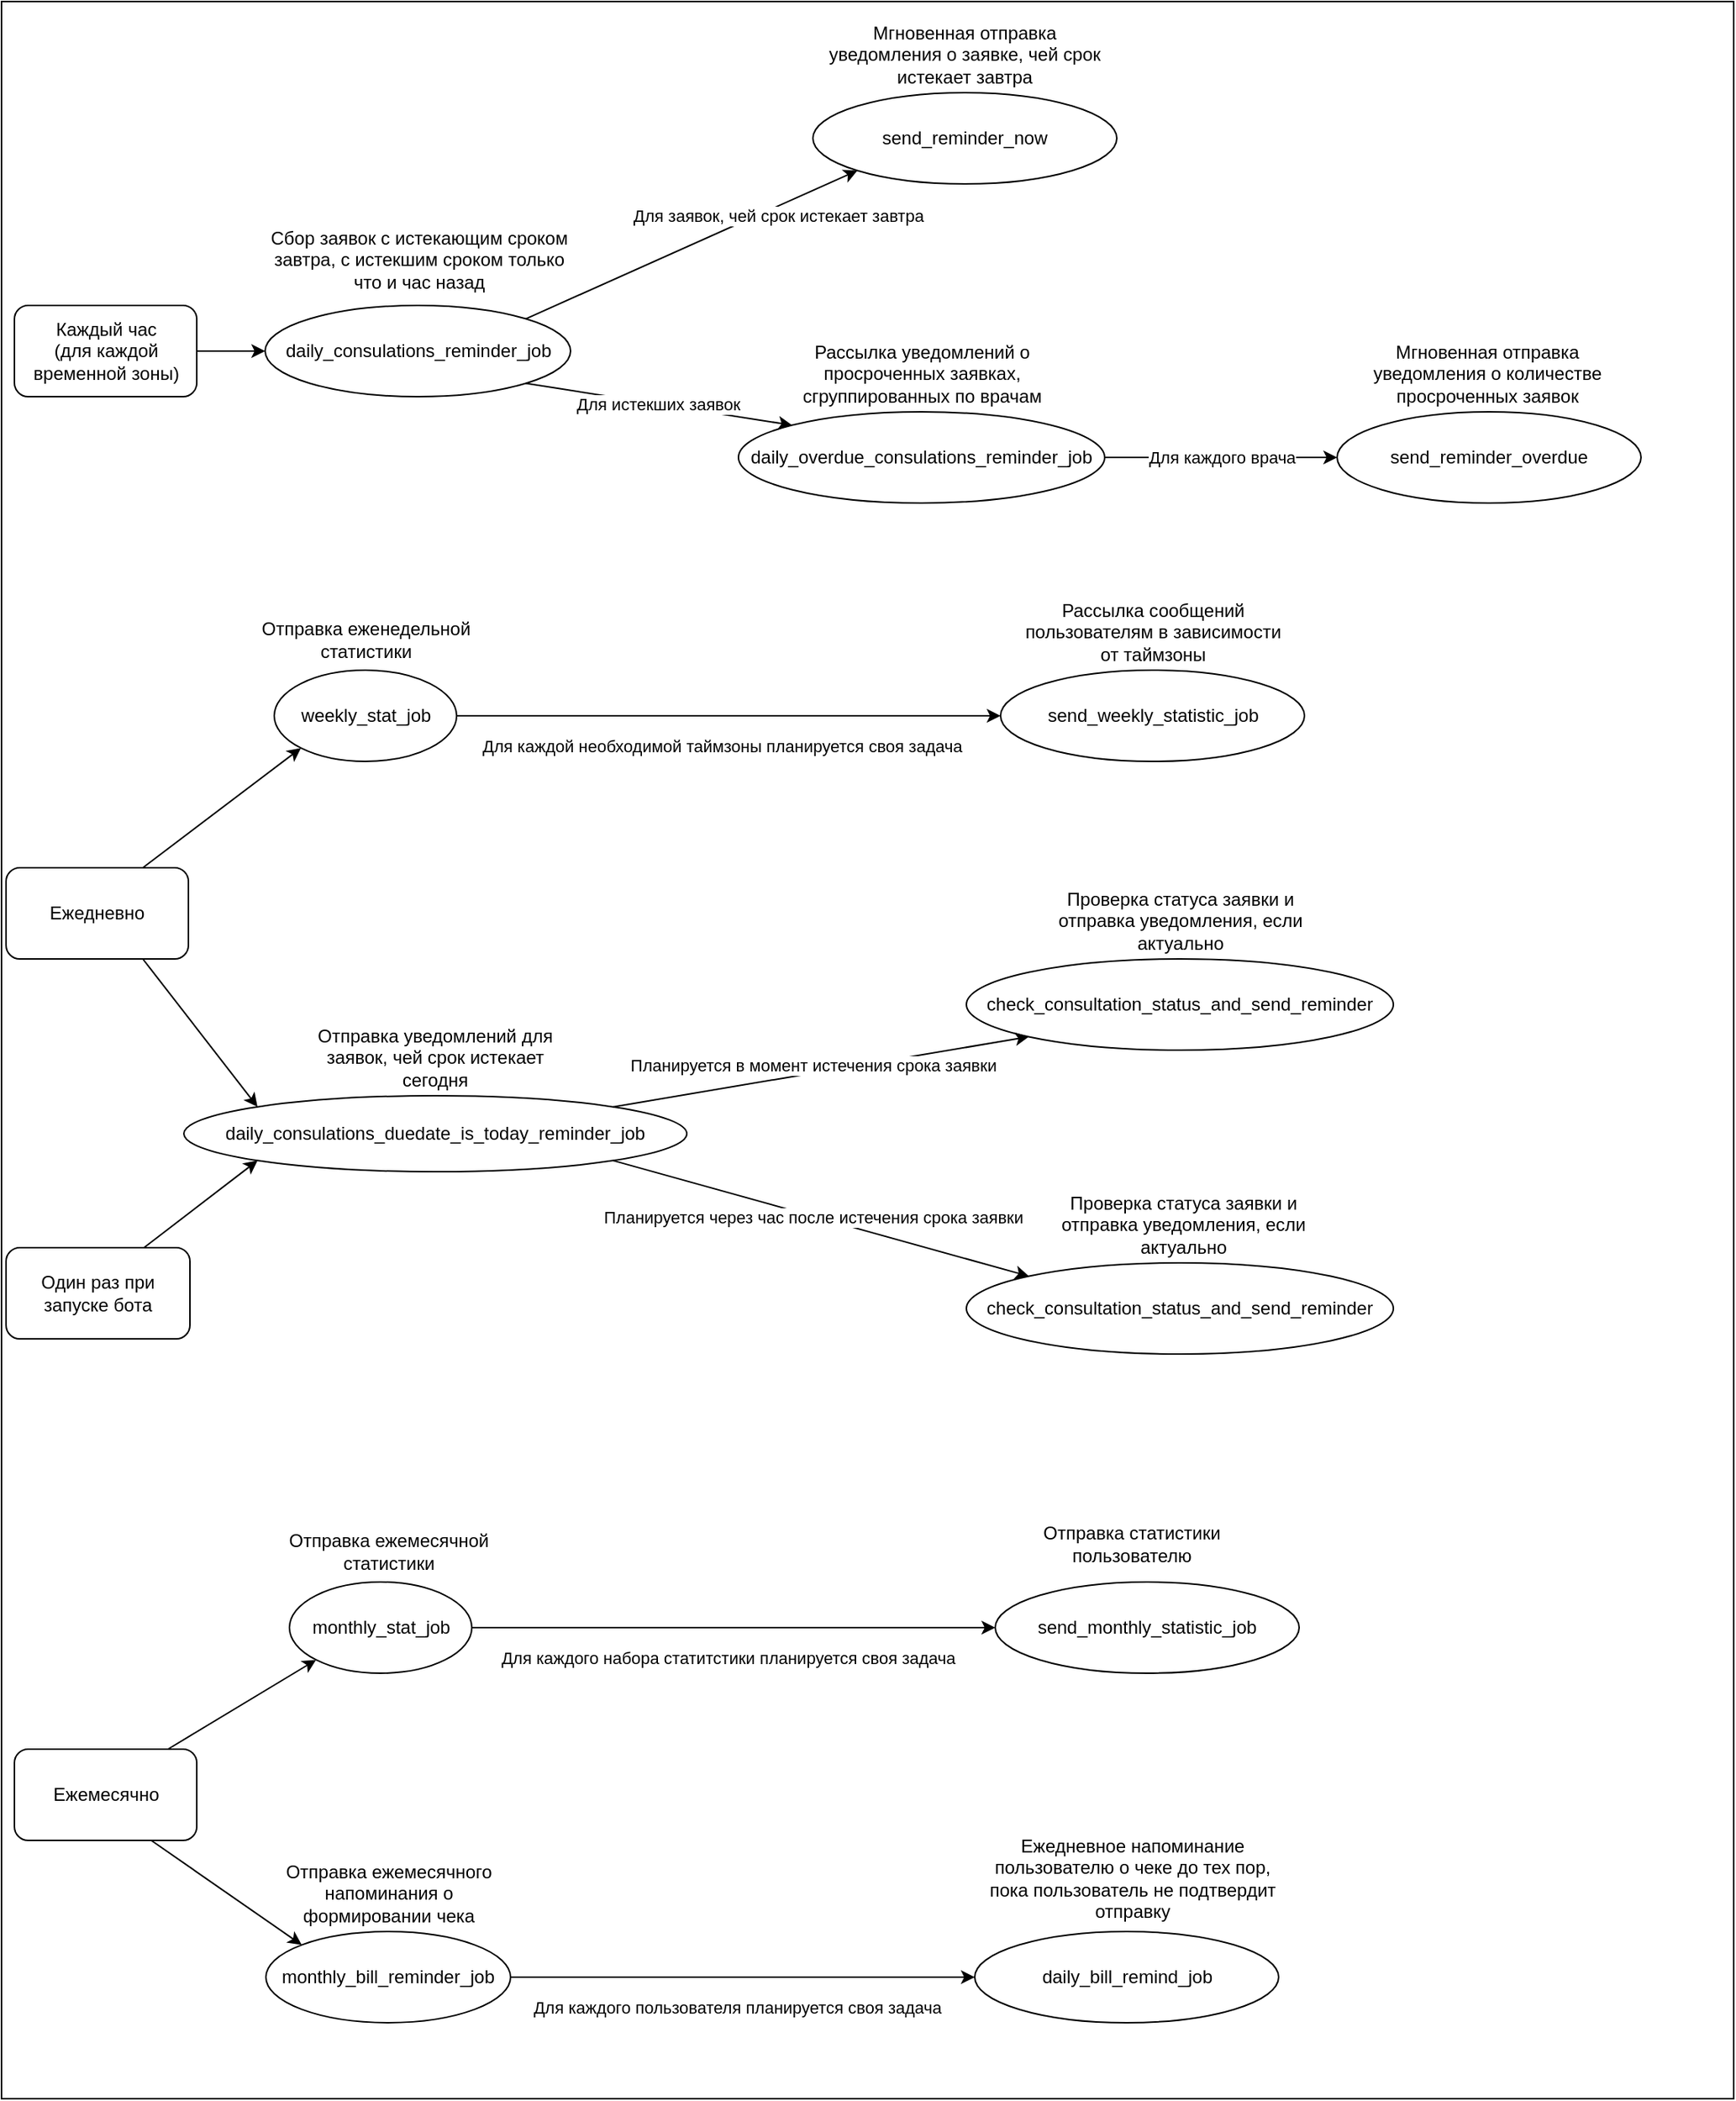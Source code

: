 <mxfile version="20.2.8" type="device"><diagram id="C5RBs43oDa-KdzZeNtuy" name="Page-1"><mxGraphModel dx="1266" dy="775" grid="1" gridSize="10" guides="1" tooltips="1" connect="1" arrows="1" fold="1" page="1" pageScale="1" pageWidth="827" pageHeight="1169" math="0" shadow="0"><root><mxCell id="WIyWlLk6GJQsqaUBKTNV-0"/><mxCell id="WIyWlLk6GJQsqaUBKTNV-1" parent="WIyWlLk6GJQsqaUBKTNV-0"/><mxCell id="zP_pf67qr6mSqDIa9bRq-69" value="" style="rounded=0;whiteSpace=wrap;html=1;" vertex="1" parent="WIyWlLk6GJQsqaUBKTNV-1"><mxGeometry width="1140" height="1380" as="geometry"/></mxCell><mxCell id="zP_pf67qr6mSqDIa9bRq-0" value="Ежедневно" style="rounded=1;whiteSpace=wrap;html=1;" vertex="1" parent="WIyWlLk6GJQsqaUBKTNV-1"><mxGeometry x="3" y="570" width="120" height="60" as="geometry"/></mxCell><mxCell id="zP_pf67qr6mSqDIa9bRq-1" value="weekly_stat_job" style="ellipse;whiteSpace=wrap;html=1;" vertex="1" parent="WIyWlLk6GJQsqaUBKTNV-1"><mxGeometry x="179.5" y="440" width="120" height="60" as="geometry"/></mxCell><mxCell id="zP_pf67qr6mSqDIa9bRq-2" value="send_weekly_statistic_job" style="ellipse;whiteSpace=wrap;html=1;" vertex="1" parent="WIyWlLk6GJQsqaUBKTNV-1"><mxGeometry x="657.5" y="440" width="200" height="60" as="geometry"/></mxCell><mxCell id="zP_pf67qr6mSqDIa9bRq-3" value="Для каждой необходимой таймзоны планируется своя задача" style="endArrow=classic;rounded=0;exitX=1;exitY=0.5;exitDx=0;exitDy=0;entryX=0;entryY=0.5;entryDx=0;entryDy=0;html=1;" edge="1" parent="WIyWlLk6GJQsqaUBKTNV-1" source="zP_pf67qr6mSqDIa9bRq-1" target="zP_pf67qr6mSqDIa9bRq-2"><mxGeometry x="-0.026" y="-20" width="50" height="50" relative="1" as="geometry"><mxPoint x="334" y="930" as="sourcePoint"/><mxPoint x="384" y="880" as="targetPoint"/><mxPoint as="offset"/></mxGeometry></mxCell><mxCell id="zP_pf67qr6mSqDIa9bRq-4" value="" style="endArrow=classic;html=1;rounded=0;exitX=0.75;exitY=0;exitDx=0;exitDy=0;entryX=0;entryY=1;entryDx=0;entryDy=0;" edge="1" parent="WIyWlLk6GJQsqaUBKTNV-1" source="zP_pf67qr6mSqDIa9bRq-0" target="zP_pf67qr6mSqDIa9bRq-1"><mxGeometry width="50" height="50" relative="1" as="geometry"><mxPoint x="383" y="950" as="sourcePoint"/><mxPoint x="433" y="900" as="targetPoint"/></mxGeometry></mxCell><mxCell id="zP_pf67qr6mSqDIa9bRq-5" value="Отправка еженедельной статистики" style="text;html=1;strokeColor=none;fillColor=none;align=center;verticalAlign=middle;whiteSpace=wrap;rounded=0;" vertex="1" parent="WIyWlLk6GJQsqaUBKTNV-1"><mxGeometry x="164.5" y="400" width="150" height="40" as="geometry"/></mxCell><mxCell id="zP_pf67qr6mSqDIa9bRq-6" value="Рассылка сообщений пользователям в зависимости от таймзоны" style="text;html=1;strokeColor=none;fillColor=none;align=center;verticalAlign=middle;whiteSpace=wrap;rounded=0;" vertex="1" parent="WIyWlLk6GJQsqaUBKTNV-1"><mxGeometry x="665.5" y="390" width="184" height="50" as="geometry"/></mxCell><mxCell id="zP_pf67qr6mSqDIa9bRq-7" value="daily_consulations_duedate_is_today_reminder_job" style="ellipse;whiteSpace=wrap;html=1;" vertex="1" parent="WIyWlLk6GJQsqaUBKTNV-1"><mxGeometry x="120" y="720" width="331" height="50" as="geometry"/></mxCell><mxCell id="zP_pf67qr6mSqDIa9bRq-8" value="check_consultation_status_and_send_reminder" style="ellipse;whiteSpace=wrap;html=1;" vertex="1" parent="WIyWlLk6GJQsqaUBKTNV-1"><mxGeometry x="635" y="830" width="281" height="60" as="geometry"/></mxCell><mxCell id="zP_pf67qr6mSqDIa9bRq-9" value="Планируется через час после истечения срока заявки" style="endArrow=classic;rounded=0;exitX=1;exitY=1;exitDx=0;exitDy=0;entryX=0;entryY=0;entryDx=0;entryDy=0;html=1;" edge="1" parent="WIyWlLk6GJQsqaUBKTNV-1" source="zP_pf67qr6mSqDIa9bRq-7" target="zP_pf67qr6mSqDIa9bRq-8"><mxGeometry x="-0.038" y="-1" width="50" height="50" relative="1" as="geometry"><mxPoint x="329" y="1210" as="sourcePoint"/><mxPoint x="589" y="840" as="targetPoint"/><mxPoint as="offset"/></mxGeometry></mxCell><mxCell id="zP_pf67qr6mSqDIa9bRq-10" value="Отправка уведомлений для заявок, чей срок истекает сегодня" style="text;html=1;strokeColor=none;fillColor=none;align=center;verticalAlign=middle;whiteSpace=wrap;rounded=0;" vertex="1" parent="WIyWlLk6GJQsqaUBKTNV-1"><mxGeometry x="205.25" y="670" width="160.5" height="50" as="geometry"/></mxCell><mxCell id="zP_pf67qr6mSqDIa9bRq-11" value="Проверка статуса заявки и отправка уведомления, если актуально" style="text;html=1;strokeColor=none;fillColor=none;align=center;verticalAlign=middle;whiteSpace=wrap;rounded=0;" vertex="1" parent="WIyWlLk6GJQsqaUBKTNV-1"><mxGeometry x="675.5" y="780" width="203.5" height="50" as="geometry"/></mxCell><mxCell id="zP_pf67qr6mSqDIa9bRq-24" value="Ежемесячно" style="rounded=1;whiteSpace=wrap;html=1;" vertex="1" parent="WIyWlLk6GJQsqaUBKTNV-1"><mxGeometry x="8.5" y="1150" width="120" height="60" as="geometry"/></mxCell><mxCell id="zP_pf67qr6mSqDIa9bRq-25" value="monthly_stat_job" style="ellipse;whiteSpace=wrap;html=1;" vertex="1" parent="WIyWlLk6GJQsqaUBKTNV-1"><mxGeometry x="189.5" y="1040" width="120" height="60" as="geometry"/></mxCell><mxCell id="zP_pf67qr6mSqDIa9bRq-26" value="send_monthly_statistic_job" style="ellipse;whiteSpace=wrap;html=1;" vertex="1" parent="WIyWlLk6GJQsqaUBKTNV-1"><mxGeometry x="654" y="1040" width="200" height="60" as="geometry"/></mxCell><mxCell id="zP_pf67qr6mSqDIa9bRq-27" value="Для каждого набора статитстики планируется своя задача" style="endArrow=classic;rounded=0;exitX=1;exitY=0.5;exitDx=0;exitDy=0;entryX=0;entryY=0.5;entryDx=0;entryDy=0;html=1;" edge="1" parent="WIyWlLk6GJQsqaUBKTNV-1" source="zP_pf67qr6mSqDIa9bRq-25" target="zP_pf67qr6mSqDIa9bRq-26"><mxGeometry x="-0.026" y="-20" width="50" height="50" relative="1" as="geometry"><mxPoint x="358" y="1530" as="sourcePoint"/><mxPoint x="408" y="1480" as="targetPoint"/><mxPoint as="offset"/></mxGeometry></mxCell><mxCell id="zP_pf67qr6mSqDIa9bRq-28" value="" style="endArrow=classic;html=1;rounded=0;exitX=0.842;exitY=0;exitDx=0;exitDy=0;entryX=0;entryY=1;entryDx=0;entryDy=0;exitPerimeter=0;" edge="1" parent="WIyWlLk6GJQsqaUBKTNV-1" source="zP_pf67qr6mSqDIa9bRq-24" target="zP_pf67qr6mSqDIa9bRq-25"><mxGeometry width="50" height="50" relative="1" as="geometry"><mxPoint x="108" y="1150" as="sourcePoint"/><mxPoint x="448" y="1480" as="targetPoint"/></mxGeometry></mxCell><mxCell id="zP_pf67qr6mSqDIa9bRq-29" value="Отправка ежемесячной статистики" style="text;html=1;strokeColor=none;fillColor=none;align=center;verticalAlign=middle;whiteSpace=wrap;rounded=0;" vertex="1" parent="WIyWlLk6GJQsqaUBKTNV-1"><mxGeometry x="179.5" y="1000" width="150" height="40" as="geometry"/></mxCell><mxCell id="zP_pf67qr6mSqDIa9bRq-30" value="Отправка статистики пользователю" style="text;html=1;strokeColor=none;fillColor=none;align=center;verticalAlign=middle;whiteSpace=wrap;rounded=0;" vertex="1" parent="WIyWlLk6GJQsqaUBKTNV-1"><mxGeometry x="654" y="990" width="180" height="50" as="geometry"/></mxCell><mxCell id="zP_pf67qr6mSqDIa9bRq-31" value="monthly_bill_reminder_job" style="ellipse;whiteSpace=wrap;html=1;" vertex="1" parent="WIyWlLk6GJQsqaUBKTNV-1"><mxGeometry x="174" y="1270" width="161" height="60" as="geometry"/></mxCell><mxCell id="zP_pf67qr6mSqDIa9bRq-32" value="daily_bill_remind_job" style="ellipse;whiteSpace=wrap;html=1;" vertex="1" parent="WIyWlLk6GJQsqaUBKTNV-1"><mxGeometry x="640.5" y="1270" width="200" height="60" as="geometry"/></mxCell><mxCell id="zP_pf67qr6mSqDIa9bRq-33" value="Для каждого пользователя планируется своя задача" style="endArrow=classic;rounded=0;exitX=1;exitY=0.5;exitDx=0;exitDy=0;entryX=0;entryY=0.5;entryDx=0;entryDy=0;html=1;" edge="1" parent="WIyWlLk6GJQsqaUBKTNV-1" source="zP_pf67qr6mSqDIa9bRq-31" target="zP_pf67qr6mSqDIa9bRq-32"><mxGeometry x="-0.026" y="-20" width="50" height="50" relative="1" as="geometry"><mxPoint x="368" y="1760" as="sourcePoint"/><mxPoint x="418" y="1710" as="targetPoint"/><mxPoint as="offset"/></mxGeometry></mxCell><mxCell id="zP_pf67qr6mSqDIa9bRq-34" value="Отправка ежемесячного напоминания о формировании чека" style="text;html=1;strokeColor=none;fillColor=none;align=center;verticalAlign=middle;whiteSpace=wrap;rounded=0;" vertex="1" parent="WIyWlLk6GJQsqaUBKTNV-1"><mxGeometry x="179.5" y="1220" width="150" height="50" as="geometry"/></mxCell><mxCell id="zP_pf67qr6mSqDIa9bRq-35" value="Ежедневное напоминание пользователю о чеке до тех пор, пока пользователь не подтвердит отправку" style="text;html=1;strokeColor=none;fillColor=none;align=center;verticalAlign=middle;whiteSpace=wrap;rounded=0;" vertex="1" parent="WIyWlLk6GJQsqaUBKTNV-1"><mxGeometry x="640.5" y="1200" width="207" height="70" as="geometry"/></mxCell><mxCell id="zP_pf67qr6mSqDIa9bRq-37" value="" style="endArrow=classic;html=1;rounded=0;exitX=0.75;exitY=1;exitDx=0;exitDy=0;entryX=0;entryY=0;entryDx=0;entryDy=0;" edge="1" parent="WIyWlLk6GJQsqaUBKTNV-1" source="zP_pf67qr6mSqDIa9bRq-24" target="zP_pf67qr6mSqDIa9bRq-31"><mxGeometry width="50" height="50" relative="1" as="geometry"><mxPoint x="608" y="1210" as="sourcePoint"/><mxPoint x="658" y="1160" as="targetPoint"/></mxGeometry></mxCell><mxCell id="zP_pf67qr6mSqDIa9bRq-38" value="" style="endArrow=classic;html=1;rounded=0;exitX=0.75;exitY=1;exitDx=0;exitDy=0;entryX=0;entryY=0;entryDx=0;entryDy=0;" edge="1" parent="WIyWlLk6GJQsqaUBKTNV-1" source="zP_pf67qr6mSqDIa9bRq-0" target="zP_pf67qr6mSqDIa9bRq-7"><mxGeometry width="50" height="50" relative="1" as="geometry"><mxPoint x="153" y="650" as="sourcePoint"/><mxPoint x="213.004" y="808.787" as="targetPoint"/></mxGeometry></mxCell><mxCell id="zP_pf67qr6mSqDIa9bRq-46" value="Каждый час&lt;br&gt;(для каждой временной зоны)" style="rounded=1;whiteSpace=wrap;html=1;" vertex="1" parent="WIyWlLk6GJQsqaUBKTNV-1"><mxGeometry x="8.5" y="200" width="120" height="60" as="geometry"/></mxCell><mxCell id="zP_pf67qr6mSqDIa9bRq-47" value="daily_consulations_reminder_job" style="ellipse;whiteSpace=wrap;html=1;" vertex="1" parent="WIyWlLk6GJQsqaUBKTNV-1"><mxGeometry x="173.5" y="200" width="201" height="60" as="geometry"/></mxCell><mxCell id="zP_pf67qr6mSqDIa9bRq-48" value="send_reminder_now" style="ellipse;whiteSpace=wrap;html=1;" vertex="1" parent="WIyWlLk6GJQsqaUBKTNV-1"><mxGeometry x="534" y="60" width="200" height="60" as="geometry"/></mxCell><mxCell id="zP_pf67qr6mSqDIa9bRq-50" value="Сбор заявок с истекающим сроком завтра, с истекшим сроком только что и час назад" style="text;html=1;strokeColor=none;fillColor=none;align=center;verticalAlign=middle;whiteSpace=wrap;rounded=0;" vertex="1" parent="WIyWlLk6GJQsqaUBKTNV-1"><mxGeometry x="174.5" y="140" width="200" height="60" as="geometry"/></mxCell><mxCell id="zP_pf67qr6mSqDIa9bRq-51" value="Мгновенная отправка уведомления о заявке, чей срок истекает завтра" style="text;html=1;strokeColor=none;fillColor=none;align=center;verticalAlign=middle;whiteSpace=wrap;rounded=0;" vertex="1" parent="WIyWlLk6GJQsqaUBKTNV-1"><mxGeometry x="542" y="10" width="184" height="50" as="geometry"/></mxCell><mxCell id="zP_pf67qr6mSqDIa9bRq-52" value="" style="endArrow=classic;html=1;rounded=0;entryX=0;entryY=0.5;entryDx=0;entryDy=0;exitX=1;exitY=0.5;exitDx=0;exitDy=0;" edge="1" parent="WIyWlLk6GJQsqaUBKTNV-1" source="zP_pf67qr6mSqDIa9bRq-46" target="zP_pf67qr6mSqDIa9bRq-47"><mxGeometry width="50" height="50" relative="1" as="geometry"><mxPoint x="134.5" y="230" as="sourcePoint"/><mxPoint x="663.5" y="210" as="targetPoint"/></mxGeometry></mxCell><mxCell id="zP_pf67qr6mSqDIa9bRq-53" value="Один раз при запуске бота" style="rounded=1;whiteSpace=wrap;html=1;" vertex="1" parent="WIyWlLk6GJQsqaUBKTNV-1"><mxGeometry x="3" y="820" width="121" height="60" as="geometry"/></mxCell><mxCell id="zP_pf67qr6mSqDIa9bRq-54" value="" style="endArrow=classic;html=1;rounded=0;exitX=0.75;exitY=0;exitDx=0;exitDy=0;entryX=0;entryY=1;entryDx=0;entryDy=0;" edge="1" parent="WIyWlLk6GJQsqaUBKTNV-1" source="zP_pf67qr6mSqDIa9bRq-53" target="zP_pf67qr6mSqDIa9bRq-7"><mxGeometry width="50" height="50" relative="1" as="geometry"><mxPoint x="574" y="780" as="sourcePoint"/><mxPoint x="624" y="730" as="targetPoint"/></mxGeometry></mxCell><mxCell id="zP_pf67qr6mSqDIa9bRq-55" value="check_consultation_status_and_send_reminder" style="ellipse;whiteSpace=wrap;html=1;" vertex="1" parent="WIyWlLk6GJQsqaUBKTNV-1"><mxGeometry x="635" y="630" width="281" height="60" as="geometry"/></mxCell><mxCell id="zP_pf67qr6mSqDIa9bRq-56" value="Проверка статуса заявки и отправка уведомления, если актуально" style="text;html=1;strokeColor=none;fillColor=none;align=center;verticalAlign=middle;whiteSpace=wrap;rounded=0;" vertex="1" parent="WIyWlLk6GJQsqaUBKTNV-1"><mxGeometry x="675.5" y="580" width="200" height="50" as="geometry"/></mxCell><mxCell id="zP_pf67qr6mSqDIa9bRq-57" value="Планируется в момент истечения срока заявки" style="endArrow=classic;html=1;rounded=0;exitX=1;exitY=0;exitDx=0;exitDy=0;entryX=0;entryY=1;entryDx=0;entryDy=0;" edge="1" parent="WIyWlLk6GJQsqaUBKTNV-1" source="zP_pf67qr6mSqDIa9bRq-7" target="zP_pf67qr6mSqDIa9bRq-55"><mxGeometry x="-0.033" y="5" width="50" height="50" relative="1" as="geometry"><mxPoint x="490" y="590" as="sourcePoint"/><mxPoint x="540" y="540" as="targetPoint"/><mxPoint as="offset"/></mxGeometry></mxCell><mxCell id="zP_pf67qr6mSqDIa9bRq-60" value="" style="endArrow=classic;html=1;rounded=0;exitX=1;exitY=0;exitDx=0;exitDy=0;entryX=0;entryY=1;entryDx=0;entryDy=0;" edge="1" parent="WIyWlLk6GJQsqaUBKTNV-1" source="zP_pf67qr6mSqDIa9bRq-47" target="zP_pf67qr6mSqDIa9bRq-48"><mxGeometry width="50" height="50" relative="1" as="geometry"><mxPoint x="519.5" y="350" as="sourcePoint"/><mxPoint x="562.789" y="151.213" as="targetPoint"/></mxGeometry></mxCell><mxCell id="zP_pf67qr6mSqDIa9bRq-64" value="Для заявок, чей срок истекает завтра" style="edgeLabel;html=1;align=center;verticalAlign=middle;resizable=0;points=[];" vertex="1" connectable="0" parent="zP_pf67qr6mSqDIa9bRq-60"><mxGeometry x="-0.115" y="-2" relative="1" as="geometry"><mxPoint x="68" y="-27" as="offset"/></mxGeometry></mxCell><mxCell id="zP_pf67qr6mSqDIa9bRq-61" value="daily_overdue_consulations_reminder_job" style="ellipse;whiteSpace=wrap;html=1;" vertex="1" parent="WIyWlLk6GJQsqaUBKTNV-1"><mxGeometry x="485" y="270" width="241" height="60" as="geometry"/></mxCell><mxCell id="zP_pf67qr6mSqDIa9bRq-62" value="Рассылка уведомлений о просроченных заявках, сгруппированных по врачам" style="text;html=1;strokeColor=none;fillColor=none;align=center;verticalAlign=middle;whiteSpace=wrap;rounded=0;" vertex="1" parent="WIyWlLk6GJQsqaUBKTNV-1"><mxGeometry x="513.5" y="220" width="184" height="50" as="geometry"/></mxCell><mxCell id="zP_pf67qr6mSqDIa9bRq-63" value="Для истекших заявок" style="endArrow=classic;html=1;rounded=0;exitX=1;exitY=1;exitDx=0;exitDy=0;entryX=0;entryY=0;entryDx=0;entryDy=0;" edge="1" parent="WIyWlLk6GJQsqaUBKTNV-1" source="zP_pf67qr6mSqDIa9bRq-47" target="zP_pf67qr6mSqDIa9bRq-61"><mxGeometry width="50" height="50" relative="1" as="geometry"><mxPoint x="384.5" y="200" as="sourcePoint"/><mxPoint x="545.5" y="170" as="targetPoint"/></mxGeometry></mxCell><mxCell id="zP_pf67qr6mSqDIa9bRq-66" value="send_reminder_overdue" style="ellipse;whiteSpace=wrap;html=1;" vertex="1" parent="WIyWlLk6GJQsqaUBKTNV-1"><mxGeometry x="879" y="270" width="200" height="60" as="geometry"/></mxCell><mxCell id="zP_pf67qr6mSqDIa9bRq-67" value="Мгновенная отправка уведомления о количестве просроченных заявок" style="text;html=1;strokeColor=none;fillColor=none;align=center;verticalAlign=middle;whiteSpace=wrap;rounded=0;" vertex="1" parent="WIyWlLk6GJQsqaUBKTNV-1"><mxGeometry x="886" y="220" width="184" height="50" as="geometry"/></mxCell><mxCell id="zP_pf67qr6mSqDIa9bRq-68" value="Для каждого врача" style="endArrow=classic;html=1;rounded=0;exitX=1;exitY=0.5;exitDx=0;exitDy=0;entryX=0;entryY=0.5;entryDx=0;entryDy=0;" edge="1" parent="WIyWlLk6GJQsqaUBKTNV-1" source="zP_pf67qr6mSqDIa9bRq-61" target="zP_pf67qr6mSqDIa9bRq-66"><mxGeometry width="50" height="50" relative="1" as="geometry"><mxPoint x="520" y="280" as="sourcePoint"/><mxPoint x="570" y="230" as="targetPoint"/></mxGeometry></mxCell></root></mxGraphModel></diagram></mxfile>
